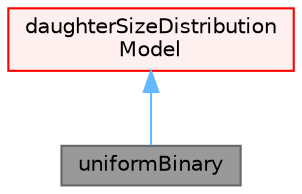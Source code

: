 digraph "uniformBinary"
{
 // LATEX_PDF_SIZE
  bgcolor="transparent";
  edge [fontname=Helvetica,fontsize=10,labelfontname=Helvetica,labelfontsize=10];
  node [fontname=Helvetica,fontsize=10,shape=box,height=0.2,width=0.4];
  Node1 [id="Node000001",label="uniformBinary",height=0.2,width=0.4,color="gray40", fillcolor="grey60", style="filled", fontcolor="black",tooltip="Uniform binary daughter size distribution. Used for verification and validation of the breakup formul..."];
  Node2 -> Node1 [id="edge1_Node000001_Node000002",dir="back",color="steelblue1",style="solid",tooltip=" "];
  Node2 [id="Node000002",label="daughterSizeDistribution\lModel",height=0.2,width=0.4,color="red", fillcolor="#FFF0F0", style="filled",URL="$classFoam_1_1diameterModels_1_1daughterSizeDistributionModel.html",tooltip="Base class for daughter size distribution models."];
}
